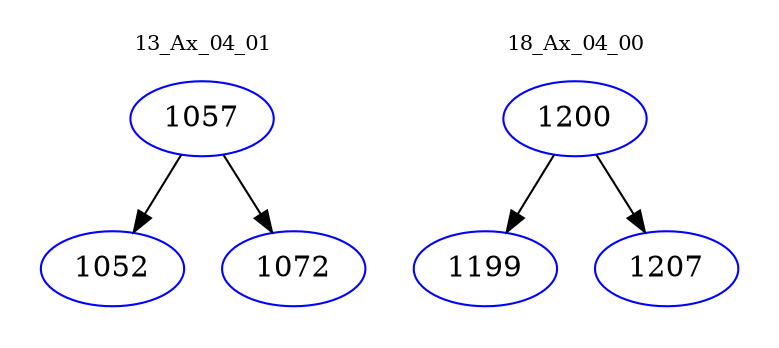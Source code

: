 digraph{
subgraph cluster_0 {
color = white
label = "13_Ax_04_01";
fontsize=10;
T0_1057 [label="1057", color="blue"]
T0_1057 -> T0_1052 [color="black"]
T0_1052 [label="1052", color="blue"]
T0_1057 -> T0_1072 [color="black"]
T0_1072 [label="1072", color="blue"]
}
subgraph cluster_1 {
color = white
label = "18_Ax_04_00";
fontsize=10;
T1_1200 [label="1200", color="blue"]
T1_1200 -> T1_1199 [color="black"]
T1_1199 [label="1199", color="blue"]
T1_1200 -> T1_1207 [color="black"]
T1_1207 [label="1207", color="blue"]
}
}
